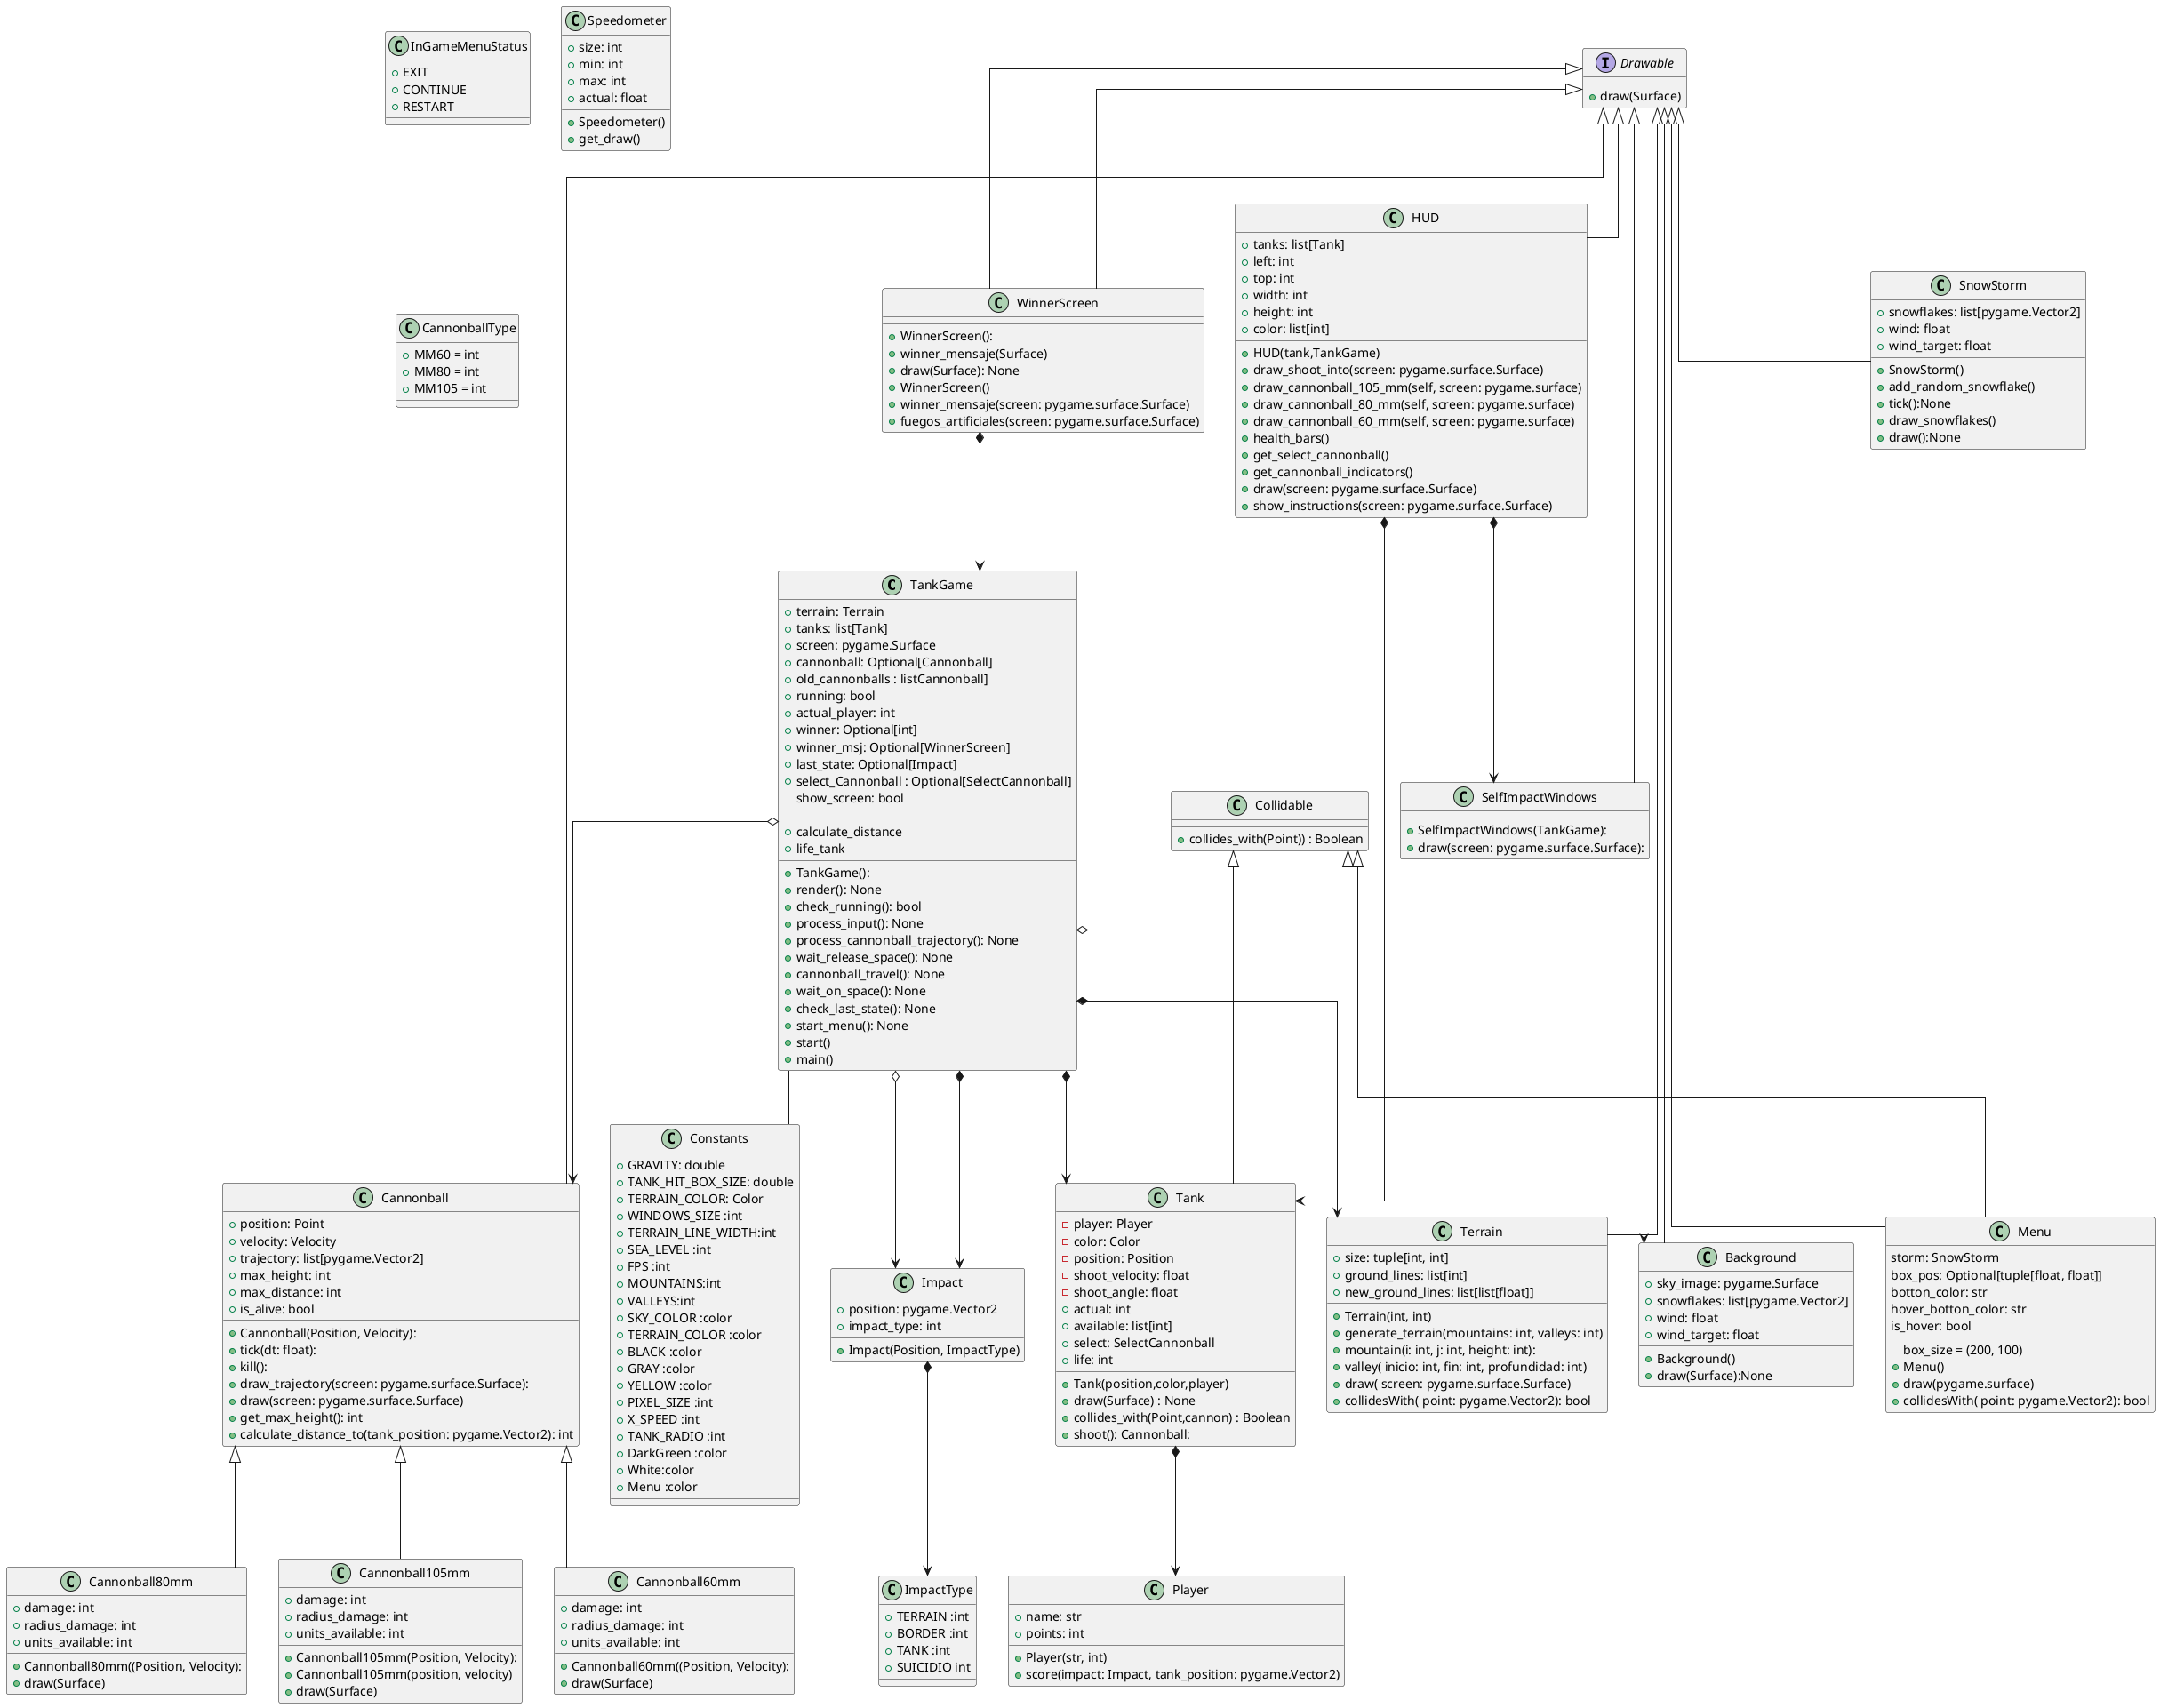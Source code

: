 @startuml

top to bottom direction
skinparam linetype ortho

class TankGame {
    + terrain: Terrain
    + tanks: list[Tank]
    + screen: pygame.Surface
    + cannonball: Optional[Cannonball]
    +old_cannonballs : listCannonball]
    + running: bool
    + actual_player: int
    + winner: Optional[int]
    +winner_msj: Optional[WinnerScreen]
    +last_state: Optional[Impact]
    +select_Cannonball : Optional[SelectCannonball]
    show_screen: bool

    + TankGame():
    + render(): None
    + check_running(): bool
    + process_input(): None
    + process_cannonball_trajectory(): None
    +calculate_distance
    + wait_release_space(): None
    + cannonball_travel(): None
    +life_tank
    + wait_on_space(): None
    + check_last_state(): None
    + start_menu(): None
    +start()
    +main()

}

class Cannonball extends Drawable {
    + position: Point
    + velocity: Velocity
    + trajectory: list[pygame.Vector2]
    + max_height: int
    + max_distance: int
    + is_alive: bool

    +Cannonball(Position, Velocity):
    +tick(dt: float):
    +kill():
    +draw_trajectory(screen: pygame.surface.Surface):
    +draw(screen: pygame.surface.Surface)
    +get_max_height(): int
    +calculate_distance_to(tank_position: pygame.Vector2): int
}
class Cannonball105mm extends Cannonball{
    +Cannonball105mm(Position, Velocity):
    + damage: int
    + radius_damage: int
    + units_available: int
    +Cannonball105mm(position, velocity)
    +draw(Surface)
}
class Cannonball60mm extends Cannonball{
    +Cannonball60mm((Position, Velocity):
    + damage: int
    + radius_damage: int
    + units_available: int
    +draw(Surface)
}
 class Cannonball80mm extends Cannonball{
    +Cannonball80mm((Position, Velocity):
    + damage: int
    + radius_damage: int
    + units_available: int
    +draw(Surface)
}
interface Drawable {
    + draw(Surface)
}
class HUD extends Drawable{
    + tanks: list[Tank]
    + left: int
    + top: int
    + width: int
    + height: int
    + color: list[int]
 +HUD(tank,TankGame)
 +draw_shoot_into(screen: pygame.surface.Surface)
 + draw_cannonball_105_mm(self, screen: pygame.surface)
 + draw_cannonball_80_mm(self, screen: pygame.surface)
 + draw_cannonball_60_mm(self, screen: pygame.surface)
 +health_bars()
 +get_select_cannonball()
 +get_cannonball_indicators()
 +draw(screen: pygame.surface.Surface)
 +show_instructions(screen: pygame.surface.Surface)

 }
class WinnerScreen extends Drawable{
    +WinnerScreen():
    +winner_mensaje(Surface)
    +draw(Surface): None
}
class InGameMenuStatus{
    + EXIT
    + CONTINUE
    + RESTART
}

class Terrain extends Drawable,Collidable {
    +size: tuple[int, int]
    +ground_lines: list[int]
    +new_ground_lines: list[list[float]]


    +Terrain(int, int)
    +generate_terrain(mountains: int, valleys: int)
    +mountain(i: int, j: int, height: int):
    +valley( inicio: int, fin: int, profundidad: int)
    +draw( screen: pygame.surface.Surface)
    +collidesWith( point: pygame.Vector2): bool
}
class Speedometer{
    +size: int
    +min: int
    +max: int
    +actual: float
    +Speedometer()
    +get_draw()
}
class Collidable {
 +collides_with(Point)) : Boolean
}

class Background extends Drawable{
    +sky_image: pygame.Surface
    +snowflakes: list[pygame.Vector2]
    +wind: float
    +wind_target: float

    + Background()
    + draw(Surface):None

}
class Tank extends Collidable  {
    - player: Player
    - color: Color
    - position: Position
    -shoot_velocity: float
    -shoot_angle: float
    +actual: int
    +available: list[int]
    +select: SelectCannonball
    +life: int


    +Tank(position,color,player)
    +draw(Surface) : None
    +collides_with(Point,cannon) : Boolean
    +shoot(): Cannonball:
}

class Player {
    +name: str
    +points: int
    +Player(str, int)
    +score(impact: Impact, tank_position: pygame.Vector2)


}
class WinnerScreen extends Drawable
{
    + WinnerScreen()
    +winner_mensaje(screen: pygame.surface.Surface)
    +fuegos_artificiales(screen: pygame.surface.Surface)
}
class Impact
{
    +position: pygame.Vector2
    +impact_type: int

    +Impact(Position, ImpactType)
}

class Constants {
    + GRAVITY: double
    + TANK_HIT_BOX_SIZE: double
    + TERRAIN_COLOR: Color
    + WINDOWS_SIZE :int
    + TERRAIN_LINE_WIDTH:int
    + SEA_LEVEL :int
    + FPS :int
    +MOUNTAINS:int
    +VALLEYS:int
    +SKY_COLOR :color
    +TERRAIN_COLOR :color
    +BLACK :color
    +GRAY :color
    +YELLOW :color
    +PIXEL_SIZE :int
    +X_SPEED :int
    +TANK_RADIO :int
    +DarkGreen :color
    +White:color
    +Menu :color
}
class ImpactType{
    +TERRAIN :int
    +BORDER :int
    +TANK :int
    +SUICIDIO int
}

class CannonballType{
    +MM60 = int
    +MM80 = int
    +MM105 = int

}

class SelfImpactWindows extends Drawable {
    + SelfImpactWindows(TankGame):
    + draw(screen: pygame.surface.Surface):
}
class SnowStorm extends Drawable{
    +snowflakes: list[pygame.Vector2]
    +wind: float
    +wind_target: float
    +SnowStorm()
    +add_random_snowflake()
    +tick():None
    +draw_snowflakes()
    +draw():None
}

class Menu extends Drawable, Collidable{
    storm: SnowStorm
    box_size = (200, 100)
    box_pos: Optional[tuple[float, float]]
    botton_color: str
    hover_botton_color: str
    is_hover: bool
    +Menu()
    +draw(pygame.surface)
    +collidesWith( point: pygame.Vector2): bool
}

TankGame -- Constants

WinnerScreen *--> TankGame
TankGame *--> Tank
TankGame o--> Cannonball
TankGame *--> Terrain
TankGame o--> Background
TankGame o--> Impact
Tank *--> Player
HUD *--> Tank
HUD *--> SelfImpactWindows
Impact *--> ImpactType
TankGame *--> Impact

@enduml
